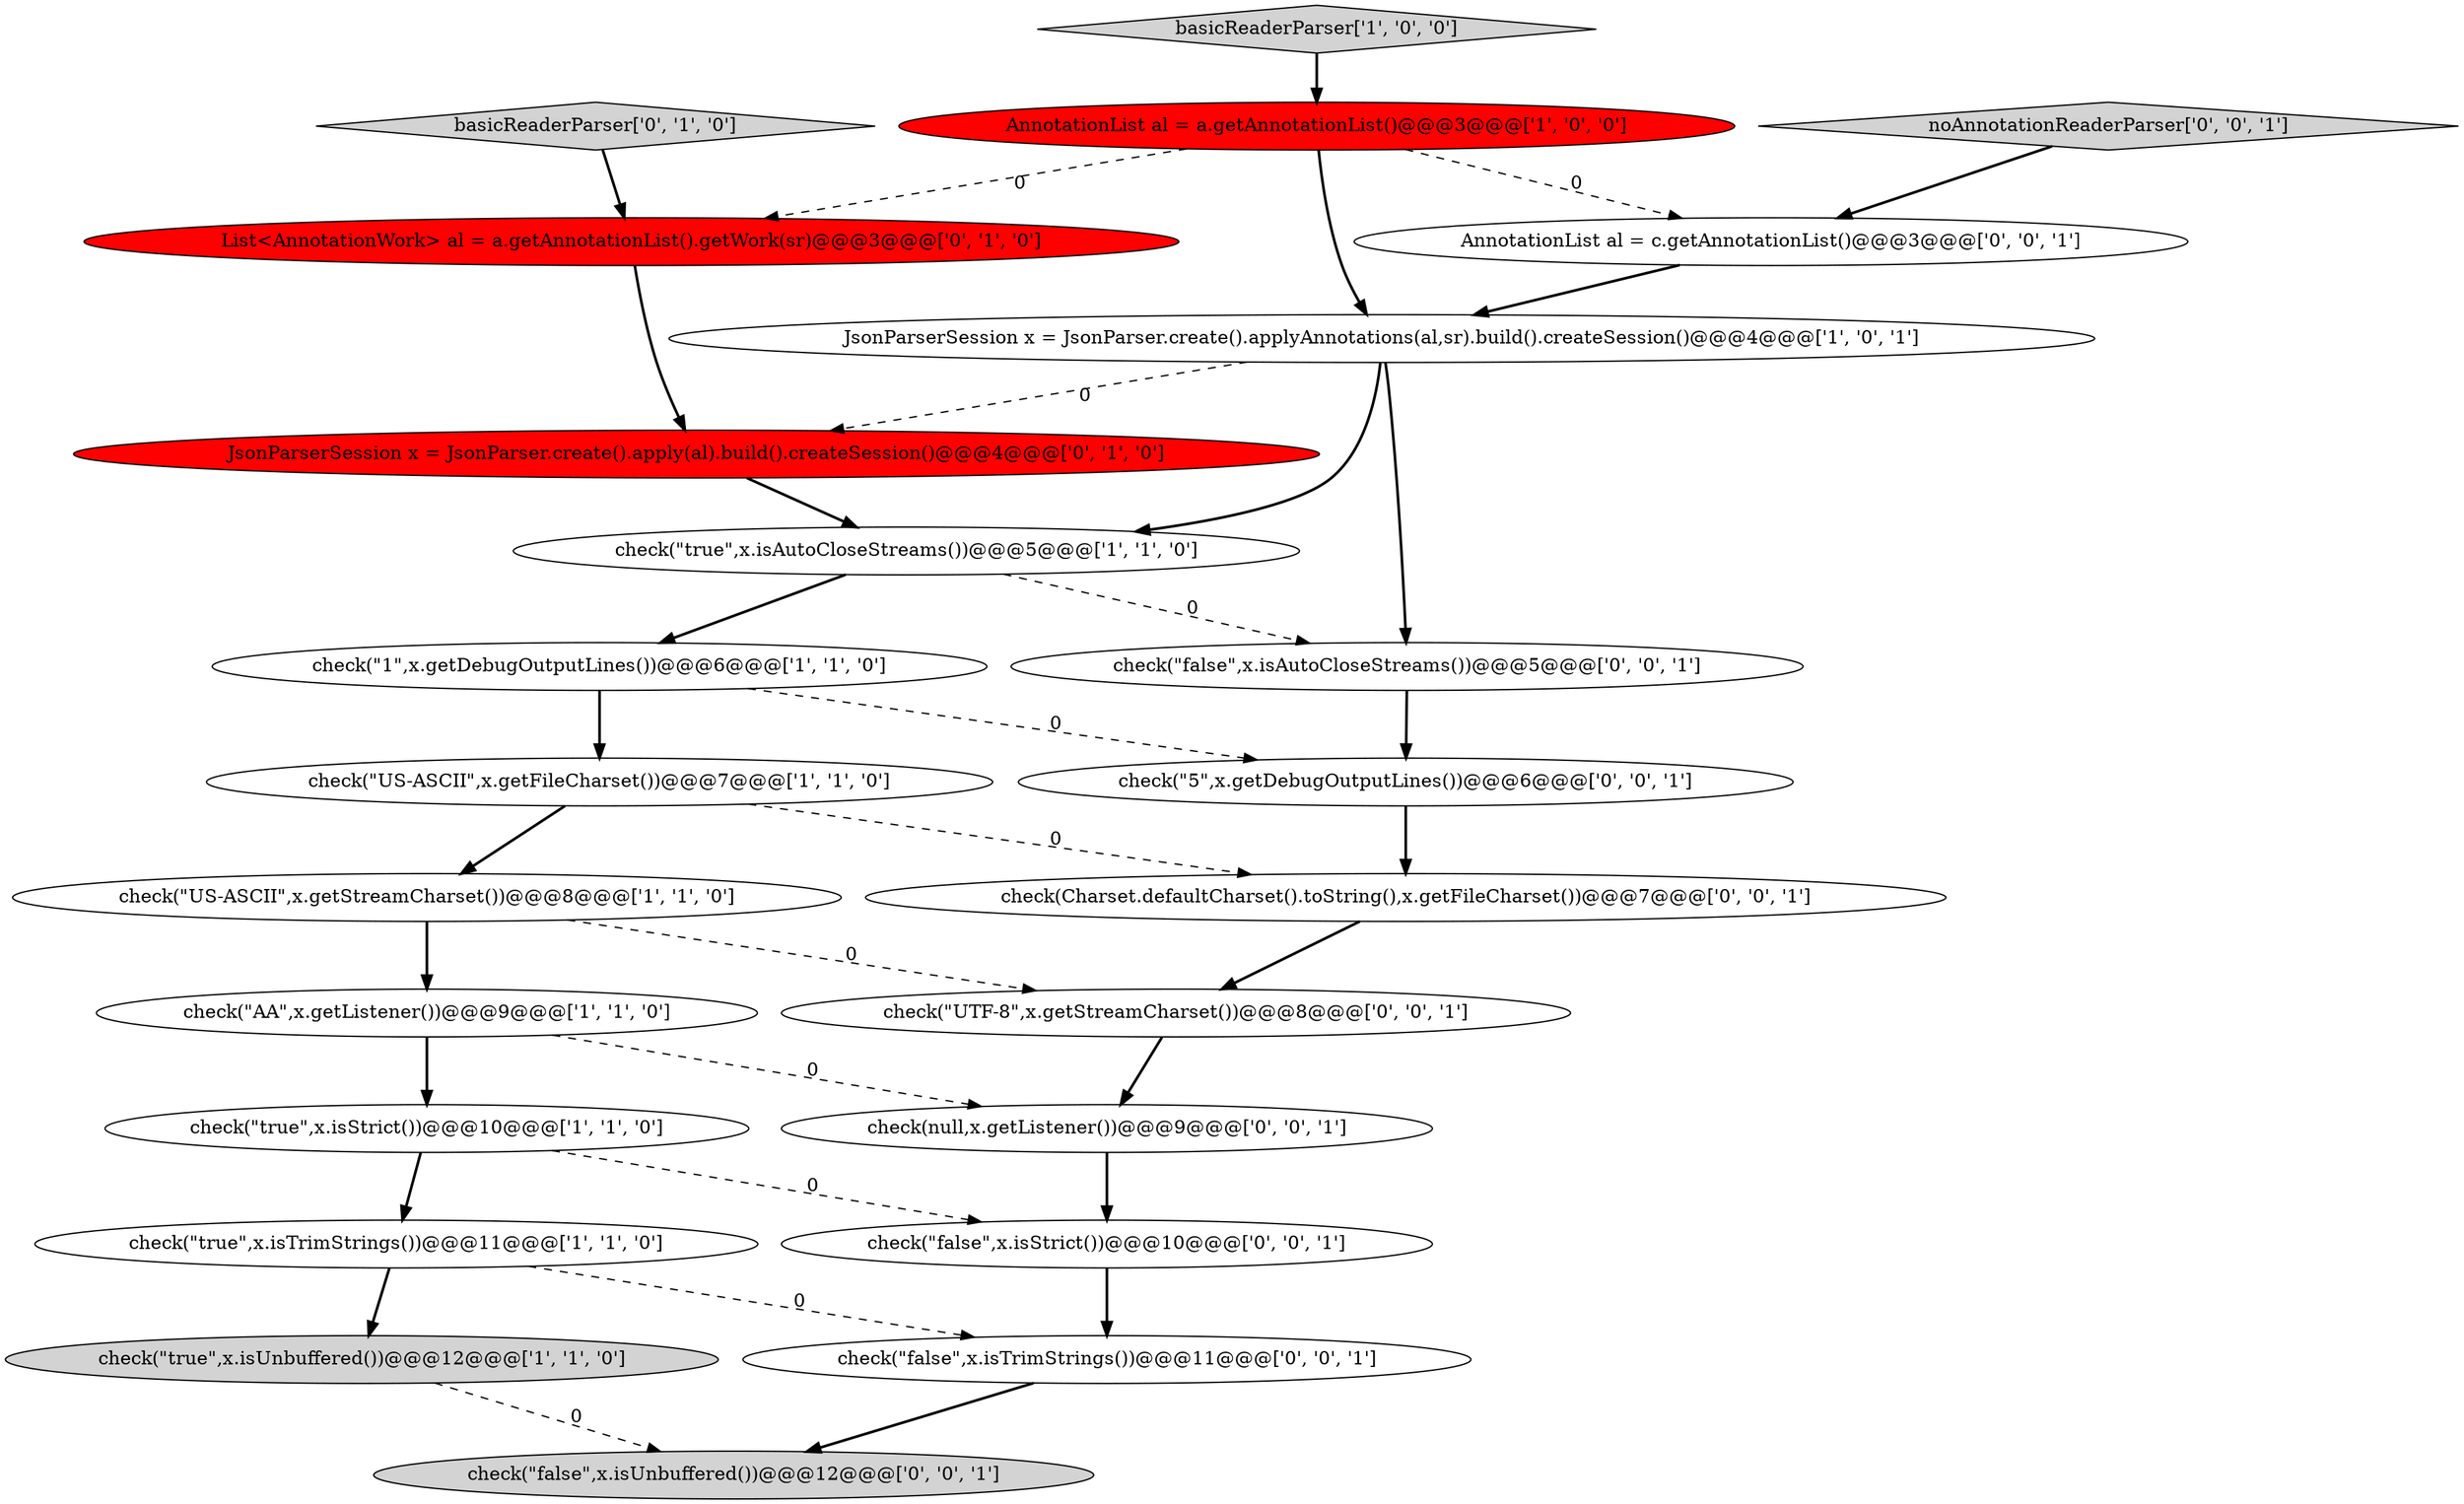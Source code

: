 digraph {
1 [style = filled, label = "check(\"true\",x.isAutoCloseStreams())@@@5@@@['1', '1', '0']", fillcolor = white, shape = ellipse image = "AAA0AAABBB1BBB"];
20 [style = filled, label = "check(\"UTF-8\",x.getStreamCharset())@@@8@@@['0', '0', '1']", fillcolor = white, shape = ellipse image = "AAA0AAABBB3BBB"];
19 [style = filled, label = "check(\"false\",x.isAutoCloseStreams())@@@5@@@['0', '0', '1']", fillcolor = white, shape = ellipse image = "AAA0AAABBB3BBB"];
9 [style = filled, label = "check(\"1\",x.getDebugOutputLines())@@@6@@@['1', '1', '0']", fillcolor = white, shape = ellipse image = "AAA0AAABBB1BBB"];
15 [style = filled, label = "check(\"false\",x.isStrict())@@@10@@@['0', '0', '1']", fillcolor = white, shape = ellipse image = "AAA0AAABBB3BBB"];
14 [style = filled, label = "check(Charset.defaultCharset().toString(),x.getFileCharset())@@@7@@@['0', '0', '1']", fillcolor = white, shape = ellipse image = "AAA0AAABBB3BBB"];
3 [style = filled, label = "check(\"US-ASCII\",x.getStreamCharset())@@@8@@@['1', '1', '0']", fillcolor = white, shape = ellipse image = "AAA0AAABBB1BBB"];
17 [style = filled, label = "check(\"false\",x.isTrimStrings())@@@11@@@['0', '0', '1']", fillcolor = white, shape = ellipse image = "AAA0AAABBB3BBB"];
8 [style = filled, label = "check(\"true\",x.isTrimStrings())@@@11@@@['1', '1', '0']", fillcolor = white, shape = ellipse image = "AAA0AAABBB1BBB"];
0 [style = filled, label = "check(\"true\",x.isUnbuffered())@@@12@@@['1', '1', '0']", fillcolor = lightgray, shape = ellipse image = "AAA0AAABBB1BBB"];
11 [style = filled, label = "basicReaderParser['0', '1', '0']", fillcolor = lightgray, shape = diamond image = "AAA0AAABBB2BBB"];
13 [style = filled, label = "JsonParserSession x = JsonParser.create().apply(al).build().createSession()@@@4@@@['0', '1', '0']", fillcolor = red, shape = ellipse image = "AAA1AAABBB2BBB"];
5 [style = filled, label = "JsonParserSession x = JsonParser.create().applyAnnotations(al,sr).build().createSession()@@@4@@@['1', '0', '1']", fillcolor = white, shape = ellipse image = "AAA0AAABBB1BBB"];
4 [style = filled, label = "basicReaderParser['1', '0', '0']", fillcolor = lightgray, shape = diamond image = "AAA0AAABBB1BBB"];
23 [style = filled, label = "AnnotationList al = c.getAnnotationList()@@@3@@@['0', '0', '1']", fillcolor = white, shape = ellipse image = "AAA0AAABBB3BBB"];
2 [style = filled, label = "check(\"US-ASCII\",x.getFileCharset())@@@7@@@['1', '1', '0']", fillcolor = white, shape = ellipse image = "AAA0AAABBB1BBB"];
10 [style = filled, label = "check(\"true\",x.isStrict())@@@10@@@['1', '1', '0']", fillcolor = white, shape = ellipse image = "AAA0AAABBB1BBB"];
16 [style = filled, label = "check(\"5\",x.getDebugOutputLines())@@@6@@@['0', '0', '1']", fillcolor = white, shape = ellipse image = "AAA0AAABBB3BBB"];
18 [style = filled, label = "noAnnotationReaderParser['0', '0', '1']", fillcolor = lightgray, shape = diamond image = "AAA0AAABBB3BBB"];
7 [style = filled, label = "check(\"AA\",x.getListener())@@@9@@@['1', '1', '0']", fillcolor = white, shape = ellipse image = "AAA0AAABBB1BBB"];
21 [style = filled, label = "check(null,x.getListener())@@@9@@@['0', '0', '1']", fillcolor = white, shape = ellipse image = "AAA0AAABBB3BBB"];
6 [style = filled, label = "AnnotationList al = a.getAnnotationList()@@@3@@@['1', '0', '0']", fillcolor = red, shape = ellipse image = "AAA1AAABBB1BBB"];
22 [style = filled, label = "check(\"false\",x.isUnbuffered())@@@12@@@['0', '0', '1']", fillcolor = lightgray, shape = ellipse image = "AAA0AAABBB3BBB"];
12 [style = filled, label = "List<AnnotationWork> al = a.getAnnotationList().getWork(sr)@@@3@@@['0', '1', '0']", fillcolor = red, shape = ellipse image = "AAA1AAABBB2BBB"];
5->13 [style = dashed, label="0"];
10->15 [style = dashed, label="0"];
9->16 [style = dashed, label="0"];
7->21 [style = dashed, label="0"];
23->5 [style = bold, label=""];
18->23 [style = bold, label=""];
9->2 [style = bold, label=""];
7->10 [style = bold, label=""];
4->6 [style = bold, label=""];
21->15 [style = bold, label=""];
2->3 [style = bold, label=""];
1->19 [style = dashed, label="0"];
11->12 [style = bold, label=""];
17->22 [style = bold, label=""];
0->22 [style = dashed, label="0"];
13->1 [style = bold, label=""];
1->9 [style = bold, label=""];
19->16 [style = bold, label=""];
6->12 [style = dashed, label="0"];
20->21 [style = bold, label=""];
8->0 [style = bold, label=""];
5->19 [style = bold, label=""];
12->13 [style = bold, label=""];
5->1 [style = bold, label=""];
6->5 [style = bold, label=""];
15->17 [style = bold, label=""];
2->14 [style = dashed, label="0"];
10->8 [style = bold, label=""];
3->7 [style = bold, label=""];
3->20 [style = dashed, label="0"];
8->17 [style = dashed, label="0"];
16->14 [style = bold, label=""];
6->23 [style = dashed, label="0"];
14->20 [style = bold, label=""];
}
